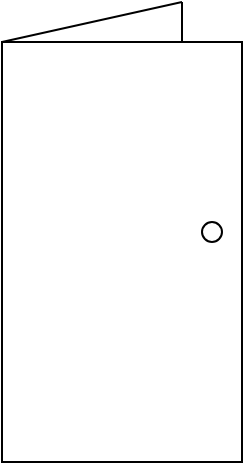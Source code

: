 <mxfile version="10.6.2" type="github"><diagram id="OoPVwUqXxLgjIjGuFIX8" name="Page-1"><mxGraphModel dx="1026" dy="560" grid="1" gridSize="10" guides="1" tooltips="1" connect="1" arrows="1" fold="1" page="1" pageScale="1" pageWidth="850" pageHeight="1100" math="0" shadow="0"><root><mxCell id="0"/><mxCell id="1" parent="0"/><mxCell id="pCRjG1LjMY1mpVZmOla6-3" value="" style="rounded=0;whiteSpace=wrap;html=1;" vertex="1" parent="1"><mxGeometry x="290" y="120" width="120" height="210" as="geometry"/></mxCell><mxCell id="pCRjG1LjMY1mpVZmOla6-4" value="" style="ellipse;whiteSpace=wrap;html=1;aspect=fixed;" vertex="1" parent="1"><mxGeometry x="390" y="210" width="10" height="10" as="geometry"/></mxCell><mxCell id="pCRjG1LjMY1mpVZmOla6-13" value="" style="endArrow=none;html=1;" edge="1" parent="1"><mxGeometry width="50" height="50" relative="1" as="geometry"><mxPoint x="290" y="120" as="sourcePoint"/><mxPoint x="380" y="100" as="targetPoint"/></mxGeometry></mxCell><mxCell id="pCRjG1LjMY1mpVZmOla6-14" value="" style="endArrow=none;html=1;" edge="1" parent="1"><mxGeometry width="50" height="50" relative="1" as="geometry"><mxPoint x="380" y="120" as="sourcePoint"/><mxPoint x="380" y="100" as="targetPoint"/></mxGeometry></mxCell></root></mxGraphModel></diagram></mxfile>